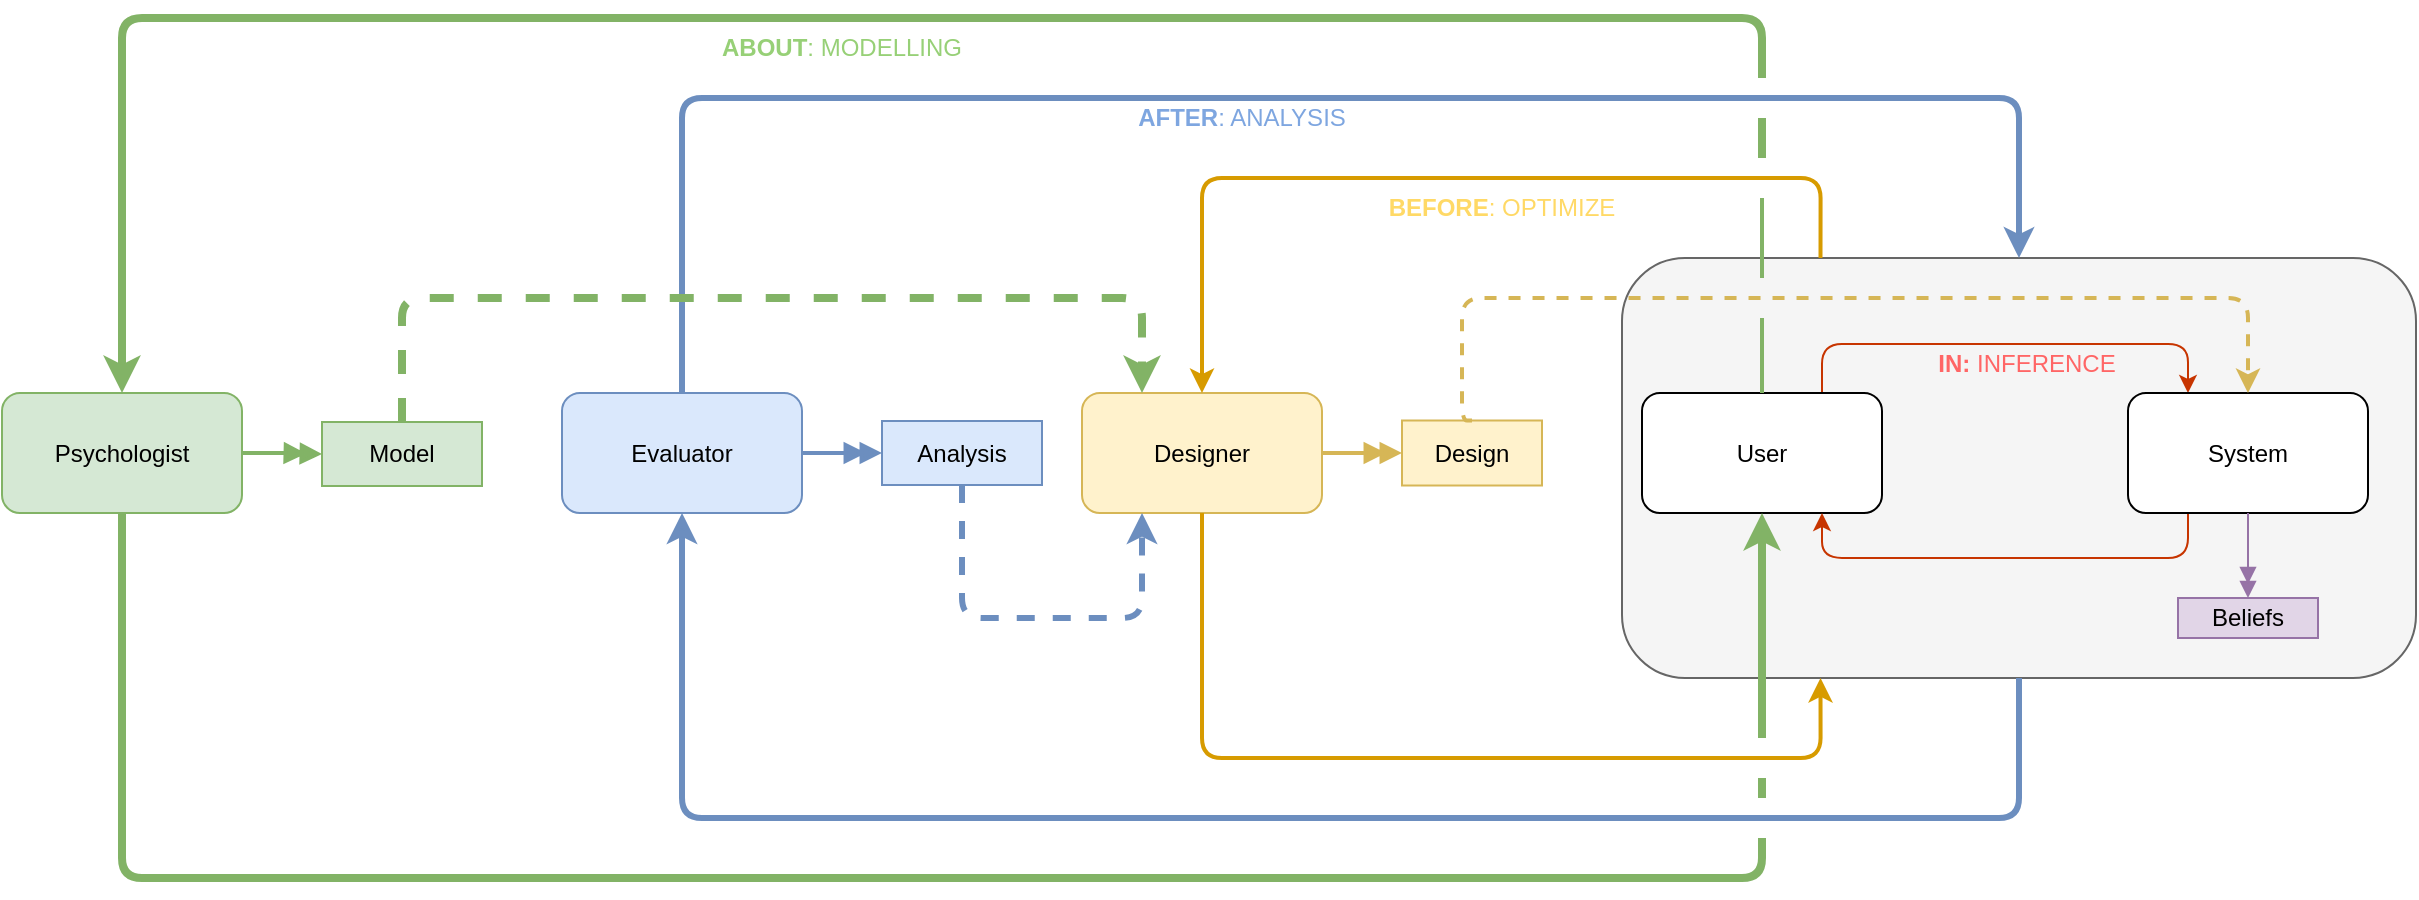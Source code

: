 <mxfile version="19.0.0" type="github">
  <diagram id="MdPp8q1mj9meL5k1lfed" name="Page-1">
    <mxGraphModel dx="3079" dy="1238" grid="1" gridSize="10" guides="1" tooltips="1" connect="1" arrows="1" fold="1" page="1" pageScale="1" pageWidth="827" pageHeight="1169" math="0" shadow="0">
      <root>
        <mxCell id="0" />
        <mxCell id="1" parent="0" />
        <mxCell id="z4VVvYb6NLmeFiz8LYYD-22" value="" style="rounded=1;whiteSpace=wrap;html=1;fillColor=#f5f5f5;fontColor=#333333;strokeColor=#666666;" parent="1" vertex="1">
          <mxGeometry x="360" y="640" width="397" height="210" as="geometry" />
        </mxCell>
        <mxCell id="M7JDr11ptiNEwouJQt7x-41" style="edgeStyle=orthogonalEdgeStyle;rounded=1;orthogonalLoop=1;jettySize=auto;html=1;exitX=1;exitY=0.5;exitDx=0;exitDy=0;entryX=0;entryY=0.5;entryDx=0;entryDy=0;endArrow=doubleBlock;endFill=1;strokeWidth=2;fillColor=#d5e8d4;strokeColor=#82b366;" parent="1" source="z4VVvYb6NLmeFiz8LYYD-6" target="z4VVvYb6NLmeFiz8LYYD-10" edge="1">
          <mxGeometry relative="1" as="geometry" />
        </mxCell>
        <mxCell id="z4VVvYb6NLmeFiz8LYYD-6" value="Psychologist" style="rounded=1;whiteSpace=wrap;html=1;fillColor=#d5e8d4;strokeColor=#82b366;" parent="1" vertex="1">
          <mxGeometry x="-450" y="707.5" width="120" height="60" as="geometry" />
        </mxCell>
        <mxCell id="M7JDr11ptiNEwouJQt7x-16" style="edgeStyle=orthogonalEdgeStyle;rounded=0;orthogonalLoop=1;jettySize=auto;html=1;exitX=1;exitY=0.5;exitDx=0;exitDy=0;entryX=0;entryY=0.5;entryDx=0;entryDy=0;endArrow=doubleBlock;endFill=1;strokeWidth=2;fillColor=#fff2cc;strokeColor=#d6b656;" parent="1" source="z4VVvYb6NLmeFiz8LYYD-7" target="z4VVvYb6NLmeFiz8LYYD-11" edge="1">
          <mxGeometry relative="1" as="geometry" />
        </mxCell>
        <mxCell id="z4VVvYb6NLmeFiz8LYYD-7" value="Designer" style="rounded=1;whiteSpace=wrap;html=1;fillColor=#fff2cc;strokeColor=#d6b656;" parent="1" vertex="1">
          <mxGeometry x="90" y="707.5" width="120" height="60" as="geometry" />
        </mxCell>
        <mxCell id="z4VVvYb6NLmeFiz8LYYD-17" style="edgeStyle=orthogonalEdgeStyle;orthogonalLoop=1;jettySize=auto;html=1;exitX=0.75;exitY=0;exitDx=0;exitDy=0;entryX=0.25;entryY=0;entryDx=0;entryDy=0;rounded=1;fillColor=#fa6800;strokeColor=#C73500;strokeWidth=1;" parent="1" source="z4VVvYb6NLmeFiz8LYYD-8" target="z4VVvYb6NLmeFiz8LYYD-12" edge="1">
          <mxGeometry relative="1" as="geometry">
            <Array as="points">
              <mxPoint x="460" y="683" />
              <mxPoint x="643" y="683" />
            </Array>
          </mxGeometry>
        </mxCell>
        <mxCell id="M7JDr11ptiNEwouJQt7x-23" style="edgeStyle=orthogonalEdgeStyle;rounded=1;orthogonalLoop=1;jettySize=auto;html=1;exitX=0.5;exitY=0;exitDx=0;exitDy=0;entryX=0.5;entryY=0;entryDx=0;entryDy=0;endArrow=classic;endFill=1;strokeWidth=4;startArrow=none;fillColor=#d5e8d4;strokeColor=#82b366;" parent="1" source="M7JDr11ptiNEwouJQt7x-38" target="z4VVvYb6NLmeFiz8LYYD-6" edge="1">
          <mxGeometry relative="1" as="geometry">
            <Array as="points">
              <mxPoint x="430" y="520" />
              <mxPoint x="-390" y="520" />
            </Array>
          </mxGeometry>
        </mxCell>
        <mxCell id="z4VVvYb6NLmeFiz8LYYD-8" value="User" style="rounded=1;whiteSpace=wrap;html=1;" parent="1" vertex="1">
          <mxGeometry x="370" y="707.5" width="120" height="60" as="geometry" />
        </mxCell>
        <mxCell id="z4VVvYb6NLmeFiz8LYYD-10" value="Model" style="rounded=0;whiteSpace=wrap;html=1;fillColor=#d5e8d4;strokeColor=#82b366;" parent="1" vertex="1">
          <mxGeometry x="-290" y="722" width="80" height="32" as="geometry" />
        </mxCell>
        <mxCell id="M7JDr11ptiNEwouJQt7x-24" style="edgeStyle=orthogonalEdgeStyle;rounded=1;orthogonalLoop=1;jettySize=auto;html=1;exitX=0.5;exitY=1;exitDx=0;exitDy=0;entryX=0.5;entryY=1;entryDx=0;entryDy=0;endArrow=classic;endFill=1;strokeWidth=4;fillColor=#d5e8d4;strokeColor=#82b366;" parent="1" source="z4VVvYb6NLmeFiz8LYYD-6" target="z4VVvYb6NLmeFiz8LYYD-8" edge="1">
          <mxGeometry relative="1" as="geometry">
            <Array as="points">
              <mxPoint x="-390" y="950" />
              <mxPoint x="430" y="950" />
            </Array>
          </mxGeometry>
        </mxCell>
        <mxCell id="z4VVvYb6NLmeFiz8LYYD-11" value="Design" style="rounded=0;whiteSpace=wrap;html=1;fillColor=#fff2cc;strokeColor=#d6b656;" parent="1" vertex="1">
          <mxGeometry x="250" y="721.25" width="70" height="32.5" as="geometry" />
        </mxCell>
        <mxCell id="z4VVvYb6NLmeFiz8LYYD-18" style="edgeStyle=orthogonalEdgeStyle;orthogonalLoop=1;jettySize=auto;html=1;exitX=0.25;exitY=1;exitDx=0;exitDy=0;entryX=0.75;entryY=1;entryDx=0;entryDy=0;rounded=1;fillColor=#fa6800;strokeColor=#C73500;strokeWidth=1;" parent="1" source="z4VVvYb6NLmeFiz8LYYD-12" target="z4VVvYb6NLmeFiz8LYYD-8" edge="1">
          <mxGeometry relative="1" as="geometry">
            <Array as="points">
              <mxPoint x="643" y="790" />
              <mxPoint x="460" y="790" />
            </Array>
          </mxGeometry>
        </mxCell>
        <mxCell id="z4VVvYb6NLmeFiz8LYYD-12" value="System" style="rounded=1;whiteSpace=wrap;html=1;" parent="1" vertex="1">
          <mxGeometry x="613" y="707.5" width="120" height="60" as="geometry" />
        </mxCell>
        <mxCell id="M7JDr11ptiNEwouJQt7x-21" style="edgeStyle=orthogonalEdgeStyle;rounded=0;orthogonalLoop=1;jettySize=auto;html=1;exitX=1;exitY=0.5;exitDx=0;exitDy=0;entryX=0;entryY=0.5;entryDx=0;entryDy=0;endArrow=doubleBlock;endFill=1;strokeWidth=2;fillColor=#dae8fc;strokeColor=#6c8ebf;" parent="1" source="z4VVvYb6NLmeFiz8LYYD-19" target="z4VVvYb6NLmeFiz8LYYD-21" edge="1">
          <mxGeometry relative="1" as="geometry" />
        </mxCell>
        <mxCell id="z4VVvYb6NLmeFiz8LYYD-19" value="Evaluator" style="rounded=1;whiteSpace=wrap;html=1;fillColor=#dae8fc;strokeColor=#6c8ebf;" parent="1" vertex="1">
          <mxGeometry x="-170" y="707.5" width="120" height="60" as="geometry" />
        </mxCell>
        <mxCell id="M7JDr11ptiNEwouJQt7x-20" style="edgeStyle=orthogonalEdgeStyle;orthogonalLoop=1;jettySize=auto;html=1;exitX=0.5;exitY=1;exitDx=0;exitDy=0;entryX=0.25;entryY=1;entryDx=0;entryDy=0;endArrow=classic;endFill=1;strokeWidth=3;dashed=1;fillColor=#dae8fc;strokeColor=#6c8ebf;rounded=1;" parent="1" source="z4VVvYb6NLmeFiz8LYYD-21" target="z4VVvYb6NLmeFiz8LYYD-7" edge="1">
          <mxGeometry relative="1" as="geometry">
            <Array as="points">
              <mxPoint x="30" y="820" />
              <mxPoint x="120" y="820" />
            </Array>
          </mxGeometry>
        </mxCell>
        <mxCell id="z4VVvYb6NLmeFiz8LYYD-21" value="Analysis" style="rounded=0;whiteSpace=wrap;html=1;fillColor=#dae8fc;strokeColor=#6c8ebf;" parent="1" vertex="1">
          <mxGeometry x="-10" y="721.5" width="80" height="32" as="geometry" />
        </mxCell>
        <mxCell id="z4VVvYb6NLmeFiz8LYYD-77" style="edgeStyle=orthogonalEdgeStyle;curved=1;orthogonalLoop=1;jettySize=auto;html=1;startArrow=none;startFill=0;endArrow=doubleBlock;endFill=1;strokeWidth=1;exitX=0.5;exitY=1;exitDx=0;exitDy=0;fillColor=#e1d5e7;strokeColor=#9673a6;" parent="1" source="z4VVvYb6NLmeFiz8LYYD-12" target="z4VVvYb6NLmeFiz8LYYD-75" edge="1">
          <mxGeometry relative="1" as="geometry" />
        </mxCell>
        <mxCell id="M7JDr11ptiNEwouJQt7x-31" value="" style="rounded=0;whiteSpace=wrap;html=1;strokeColor=none;" parent="1" vertex="1">
          <mxGeometry x="420" y="880" width="20" height="20" as="geometry" />
        </mxCell>
        <mxCell id="z4VVvYb6NLmeFiz8LYYD-75" value="Beliefs" style="rounded=0;whiteSpace=wrap;html=1;fillColor=#e1d5e7;strokeColor=#9673a6;" parent="1" vertex="1">
          <mxGeometry x="638" y="810" width="70" height="20" as="geometry" />
        </mxCell>
        <mxCell id="M7JDr11ptiNEwouJQt7x-28" style="edgeStyle=orthogonalEdgeStyle;rounded=1;orthogonalLoop=1;jettySize=auto;html=1;exitX=0.5;exitY=1;exitDx=0;exitDy=0;entryX=0.25;entryY=1;entryDx=0;entryDy=0;endArrow=classic;endFill=1;strokeWidth=2;fillColor=#ffe6cc;strokeColor=#d79b00;" parent="1" source="z4VVvYb6NLmeFiz8LYYD-7" target="z4VVvYb6NLmeFiz8LYYD-22" edge="1">
          <mxGeometry relative="1" as="geometry">
            <Array as="points">
              <mxPoint x="150" y="890" />
              <mxPoint x="459" y="890" />
            </Array>
          </mxGeometry>
        </mxCell>
        <mxCell id="M7JDr11ptiNEwouJQt7x-35" value="" style="rounded=0;whiteSpace=wrap;html=1;strokeColor=none;" parent="1" vertex="1">
          <mxGeometry x="420" y="910" width="20" height="20" as="geometry" />
        </mxCell>
        <mxCell id="M7JDr11ptiNEwouJQt7x-26" style="edgeStyle=orthogonalEdgeStyle;rounded=1;orthogonalLoop=1;jettySize=auto;html=1;exitX=0.5;exitY=1;exitDx=0;exitDy=0;entryX=0.5;entryY=1;entryDx=0;entryDy=0;endArrow=classic;endFill=1;strokeWidth=3;fillColor=#dae8fc;strokeColor=#6c8ebf;" parent="1" source="z4VVvYb6NLmeFiz8LYYD-22" target="z4VVvYb6NLmeFiz8LYYD-19" edge="1">
          <mxGeometry relative="1" as="geometry">
            <Array as="points">
              <mxPoint x="559" y="920" />
              <mxPoint x="-110" y="920" />
            </Array>
          </mxGeometry>
        </mxCell>
        <mxCell id="M7JDr11ptiNEwouJQt7x-39" value="" style="edgeStyle=orthogonalEdgeStyle;rounded=0;orthogonalLoop=1;jettySize=auto;html=1;exitX=0.5;exitY=0;exitDx=0;exitDy=0;endArrow=none;endFill=1;strokeWidth=2;fillColor=#d5e8d4;strokeColor=#82b366;" parent="1" source="z4VVvYb6NLmeFiz8LYYD-8" edge="1">
          <mxGeometry relative="1" as="geometry">
            <mxPoint x="430" y="707.5" as="sourcePoint" />
            <mxPoint x="430" y="580" as="targetPoint" />
            <Array as="points">
              <mxPoint x="430" y="590" />
              <mxPoint x="430" y="590" />
            </Array>
          </mxGeometry>
        </mxCell>
        <mxCell id="M7JDr11ptiNEwouJQt7x-37" value="" style="rounded=0;whiteSpace=wrap;html=1;strokeColor=none;fillColor=#f5f5f5;fontColor=#333333;" parent="1" vertex="1">
          <mxGeometry x="420" y="650" width="20" height="20" as="geometry" />
        </mxCell>
        <mxCell id="M7JDr11ptiNEwouJQt7x-22" style="edgeStyle=orthogonalEdgeStyle;orthogonalLoop=1;jettySize=auto;html=1;exitX=0.5;exitY=0;exitDx=0;exitDy=0;entryX=0.5;entryY=0;entryDx=0;entryDy=0;endArrow=classic;endFill=1;strokeWidth=2;rounded=1;dashed=1;fillColor=#fff2cc;strokeColor=#d6b656;" parent="1" source="z4VVvYb6NLmeFiz8LYYD-11" target="z4VVvYb6NLmeFiz8LYYD-12" edge="1">
          <mxGeometry relative="1" as="geometry">
            <Array as="points">
              <mxPoint x="280" y="721" />
              <mxPoint x="280" y="660" />
              <mxPoint x="673" y="660" />
            </Array>
          </mxGeometry>
        </mxCell>
        <mxCell id="M7JDr11ptiNEwouJQt7x-38" value="" style="rounded=0;whiteSpace=wrap;html=1;strokeColor=none;" parent="1" vertex="1">
          <mxGeometry x="420" y="590" width="20" height="20" as="geometry" />
        </mxCell>
        <mxCell id="M7JDr11ptiNEwouJQt7x-27" style="edgeStyle=orthogonalEdgeStyle;rounded=1;orthogonalLoop=1;jettySize=auto;html=1;exitX=0.25;exitY=0;exitDx=0;exitDy=0;entryX=0.5;entryY=0;entryDx=0;entryDy=0;endArrow=classic;endFill=1;strokeWidth=2;fillColor=#ffe6cc;strokeColor=#d79b00;" parent="1" source="z4VVvYb6NLmeFiz8LYYD-22" target="z4VVvYb6NLmeFiz8LYYD-7" edge="1">
          <mxGeometry relative="1" as="geometry">
            <Array as="points">
              <mxPoint x="459" y="600" />
              <mxPoint x="150" y="600" />
            </Array>
          </mxGeometry>
        </mxCell>
        <mxCell id="M7JDr11ptiNEwouJQt7x-40" value="" style="rounded=0;whiteSpace=wrap;html=1;strokeColor=none;" parent="1" vertex="1">
          <mxGeometry x="420" y="550" width="20" height="20" as="geometry" />
        </mxCell>
        <mxCell id="M7JDr11ptiNEwouJQt7x-25" style="edgeStyle=orthogonalEdgeStyle;rounded=1;orthogonalLoop=1;jettySize=auto;html=1;exitX=0.5;exitY=0;exitDx=0;exitDy=0;entryX=0.5;entryY=0;entryDx=0;entryDy=0;endArrow=classic;endFill=1;strokeWidth=3;fillColor=#dae8fc;strokeColor=#6c8ebf;" parent="1" source="z4VVvYb6NLmeFiz8LYYD-19" target="z4VVvYb6NLmeFiz8LYYD-22" edge="1">
          <mxGeometry relative="1" as="geometry">
            <Array as="points">
              <mxPoint x="-110" y="560" />
              <mxPoint x="559" y="560" />
            </Array>
          </mxGeometry>
        </mxCell>
        <mxCell id="r5zrhkbvJIqq5NLGdq4o-1" value="" style="rounded=0;whiteSpace=wrap;html=1;strokeColor=none;" vertex="1" parent="1">
          <mxGeometry x="-240" y="610" width="20" height="20" as="geometry" />
        </mxCell>
        <mxCell id="r5zrhkbvJIqq5NLGdq4o-3" value="&lt;font color=&quot;#ff6666&quot;&gt;&lt;b&gt;IN:&lt;/b&gt; INFERENCE&lt;/font&gt;" style="text;html=1;align=center;verticalAlign=middle;whiteSpace=wrap;rounded=0;" vertex="1" parent="1">
          <mxGeometry x="513.5" y="678" width="96.5" height="30" as="geometry" />
        </mxCell>
        <mxCell id="r5zrhkbvJIqq5NLGdq4o-4" value="&lt;font color=&quot;#ffd966&quot;&gt;&lt;b&gt;BEFORE&lt;/b&gt;: OPTIMIZE&lt;/font&gt;" style="text;html=1;strokeColor=none;fillColor=none;align=center;verticalAlign=middle;whiteSpace=wrap;rounded=0;fontColor=#000000;" vertex="1" parent="1">
          <mxGeometry x="240" y="600" width="120" height="30" as="geometry" />
        </mxCell>
        <mxCell id="r5zrhkbvJIqq5NLGdq4o-5" value="&lt;font color=&quot;#7ea6e0&quot;&gt;&lt;b&gt;AFTER&lt;/b&gt;: ANALYSIS&lt;/font&gt;" style="text;html=1;strokeColor=none;fillColor=none;align=center;verticalAlign=middle;whiteSpace=wrap;rounded=0;fontColor=#000000;" vertex="1" parent="1">
          <mxGeometry x="110" y="555" width="120" height="30" as="geometry" />
        </mxCell>
        <mxCell id="r5zrhkbvJIqq5NLGdq4o-6" value="&lt;font color=&quot;#97d077&quot;&gt;&lt;b&gt;ABOUT&lt;/b&gt;: MODELLING&lt;/font&gt;" style="text;html=1;strokeColor=none;fillColor=none;align=center;verticalAlign=middle;whiteSpace=wrap;rounded=0;fontColor=#000000;" vertex="1" parent="1">
          <mxGeometry x="-100" y="520" width="140" height="30" as="geometry" />
        </mxCell>
        <mxCell id="M7JDr11ptiNEwouJQt7x-29" value="" style="rounded=0;whiteSpace=wrap;html=1;strokeColor=none;" parent="1" vertex="1">
          <mxGeometry x="-200" y="650" width="20" height="20" as="geometry" />
        </mxCell>
        <mxCell id="M7JDr11ptiNEwouJQt7x-19" style="edgeStyle=orthogonalEdgeStyle;orthogonalLoop=1;jettySize=auto;html=1;exitX=0.5;exitY=0;exitDx=0;exitDy=0;entryX=0.25;entryY=0;entryDx=0;entryDy=0;endArrow=classic;endFill=1;strokeWidth=4;dashed=1;rounded=1;fillColor=#d5e8d4;strokeColor=#82b366;" parent="1" source="z4VVvYb6NLmeFiz8LYYD-10" target="z4VVvYb6NLmeFiz8LYYD-7" edge="1">
          <mxGeometry relative="1" as="geometry">
            <Array as="points">
              <mxPoint x="-250" y="660" />
              <mxPoint x="120" y="660" />
            </Array>
          </mxGeometry>
        </mxCell>
      </root>
    </mxGraphModel>
  </diagram>
</mxfile>

